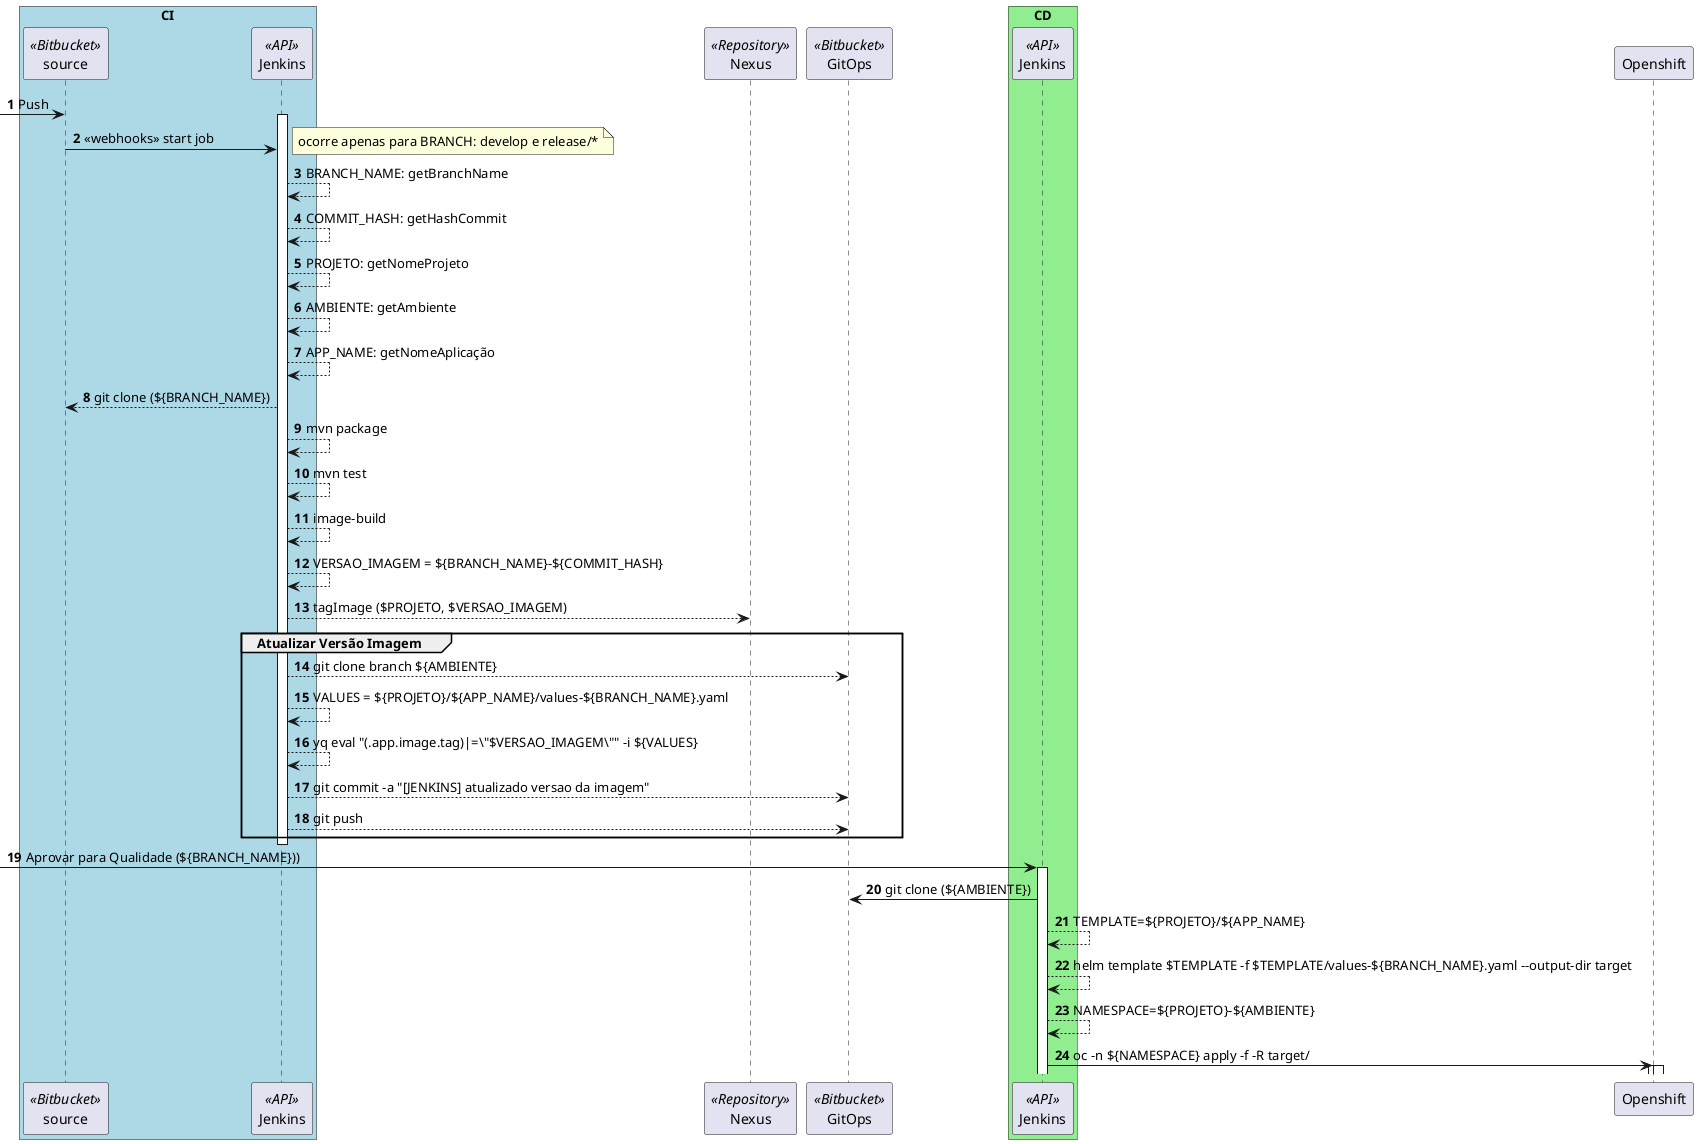 @startuml
autonumber

participant "Jenkins" as jenkinsDev << API >>
participant "Jenkins" as jenkinsProd<< API >>

box "CI" #LightBlue
	participant "source" as source << Bitbucket >>
	participant jenkinsDev
end box

participant Nexus as nexus << Repository >>
participant "GitOps" as config << Bitbucket >>

box "CD" #LightGreen
	participant jenkinsProd
end box

participant "Openshift" as ocp

[-> source: Push
activate jenkinsDev

source -> jenkinsDev: <<webhooks>> start job
note right: ocorre apenas para BRANCH: develop e release/*

jenkinsDev --> jenkinsDev: BRANCH_NAME: getBranchName
jenkinsDev --> jenkinsDev: COMMIT_HASH: getHashCommit
jenkinsDev --> jenkinsDev: PROJETO: getNomeProjeto
jenkinsDev --> jenkinsDev: AMBIENTE: getAmbiente
jenkinsDev --> jenkinsDev: APP_NAME: getNomeAplicação
jenkinsDev --> source: git clone (${BRANCH_NAME})
jenkinsDev --> jenkinsDev: mvn package
jenkinsDev --> jenkinsDev: mvn test
jenkinsDev --> jenkinsDev: image-build
jenkinsDev --> jenkinsDev: VERSAO_IMAGEM = ${BRANCH_NAME}-${COMMIT_HASH}
jenkinsDev --> nexus: tagImage ($PROJETO, $VERSAO_IMAGEM)

group Atualizar Versão Imagem
    jenkinsDev --> config: git clone branch ${AMBIENTE}
    jenkinsDev --> jenkinsDev: VALUES = ${PROJETO}/${APP_NAME}/values-${BRANCH_NAME}.yaml
    jenkinsDev --> jenkinsDev: yq eval "(.app.image.tag)|=\"$VERSAO_IMAGEM\"" -i ${VALUES}
        
    jenkinsDev --> config: git commit -a "[JENKINS] atualizado versao da imagem"
    jenkinsDev --> config: git push
end

deactivate jenkinsDev

[-> jenkinsProd: Aprovar para Qualidade (${BRANCH_NAME}))
activate jenkinsProd

jenkinsProd -> config: git clone (${AMBIENTE})
jenkinsProd --> jenkinsProd: TEMPLATE=${PROJETO}/${APP_NAME}
jenkinsProd --> jenkinsProd: helm template $TEMPLATE -f $TEMPLATE/values-${BRANCH_NAME}.yaml --output-dir target

jenkinsProd --> jenkinsProd: NAMESPACE=${PROJETO}-${AMBIENTE}
jenkinsProd -> ocp: oc -n ${NAMESPACE} apply -f -R target/
activate ocp
activate ocp


@enduml
